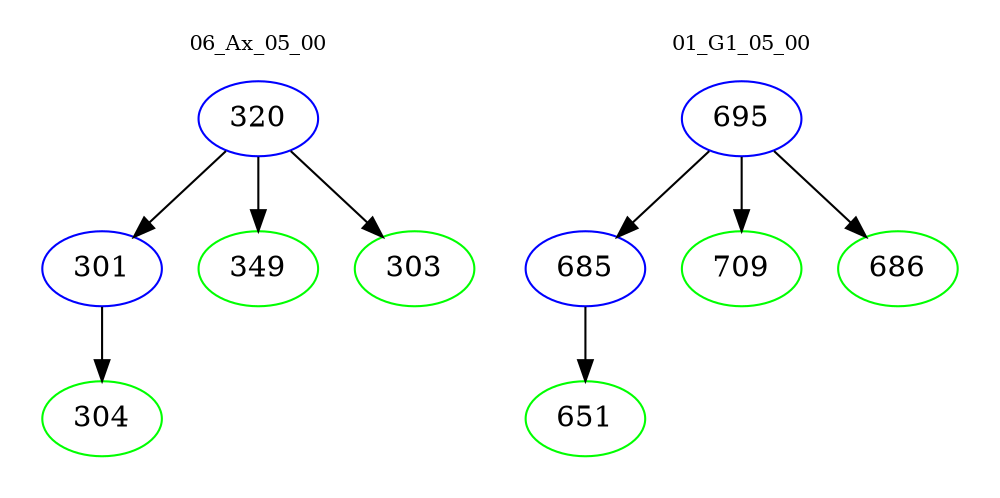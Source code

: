 digraph{
subgraph cluster_0 {
color = white
label = "06_Ax_05_00";
fontsize=10;
T0_320 [label="320", color="blue"]
T0_320 -> T0_301 [color="black"]
T0_301 [label="301", color="blue"]
T0_301 -> T0_304 [color="black"]
T0_304 [label="304", color="green"]
T0_320 -> T0_349 [color="black"]
T0_349 [label="349", color="green"]
T0_320 -> T0_303 [color="black"]
T0_303 [label="303", color="green"]
}
subgraph cluster_1 {
color = white
label = "01_G1_05_00";
fontsize=10;
T1_695 [label="695", color="blue"]
T1_695 -> T1_685 [color="black"]
T1_685 [label="685", color="blue"]
T1_685 -> T1_651 [color="black"]
T1_651 [label="651", color="green"]
T1_695 -> T1_709 [color="black"]
T1_709 [label="709", color="green"]
T1_695 -> T1_686 [color="black"]
T1_686 [label="686", color="green"]
}
}
